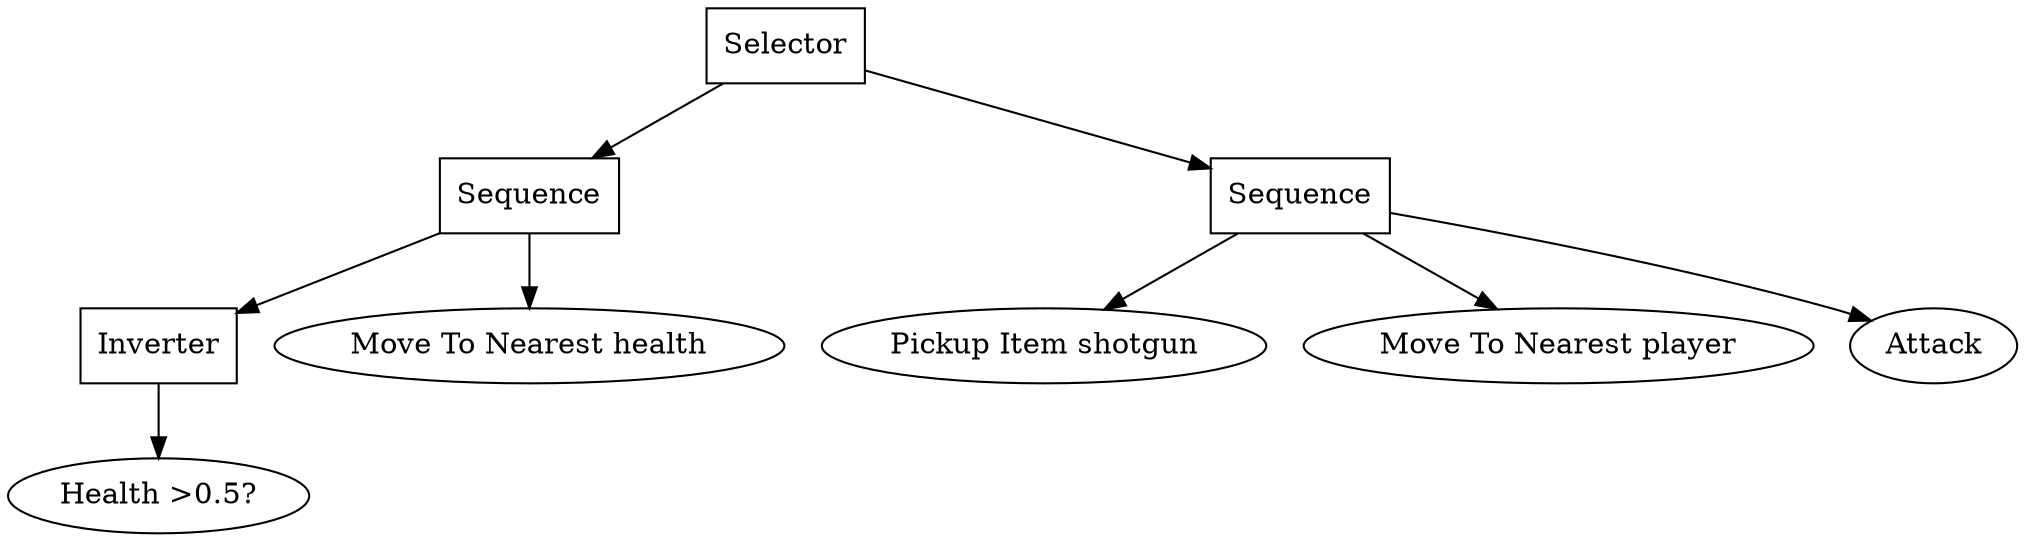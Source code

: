 digraph BehaviorTree {
	graph [_draw_="c 9 -#fffffe00 C 7 -#ffffff P 4 0 0 0 252 784 252 784 0 ",
		bb="0,0,784,252",
		xdotversion=1.6
	];
	node [label="\N"];
	Selector0	 [_draw_="c 7 -#000000 p 4 330.25 252 269.75 252 269.75 216 330.25 216 ",
		_ldraw_="F 14 11 -Times-Roman c 7 -#000000 T 300 230.3 0 45 8 -Selector ",
		height=0.5,
		label=Selector,
		pos="300,234",
		rank=same,
		shape=rectangle,
		width=0.84028];
	Sequence0	 [_draw_="c 7 -#000000 p 4 235 180 167 180 167 144 235 144 ",
		_ldraw_="F 14 11 -Times-Roman c 7 -#000000 T 201 158.3 0 52 8 -Sequence ",
		height=0.5,
		label=Sequence,
		pos="201,162",
		shape=rectangle,
		width=0.94444];
	Selector0 -> Sequence0	 [_draw_="c 7 -#000000 B 4 275.78 215.88 263.08 206.89 247.34 195.76 233.58 186.03 ",
		_hdraw_="S 5 -solid c 7 -#000000 C 7 -#000000 P 3 235.5 183.11 225.31 180.19 231.46 188.82 ",
		pos="e,225.31,180.19 275.78,215.88 263.08,206.89 247.34,195.76 233.58,186.03"];
	Sequence1	 [_draw_="c 7 -#000000 p 4 534 180 466 180 466 144 534 144 ",
		_ldraw_="F 14 11 -Times-Roman c 7 -#000000 T 500 158.3 0 52 8 -Sequence ",
		height=0.5,
		label=Sequence,
		pos="500,162",
		shape=rectangle,
		width=0.94444];
	Selector0 -> Sequence1	 [_draw_="c 7 -#000000 B 4 330.38 222.37 363.88 210.64 418.08 191.67 456.18 178.34 ",
		_hdraw_="S 5 -solid c 7 -#000000 C 7 -#000000 P 3 457.7 181.51 465.98 174.91 455.39 174.91 ",
		pos="e,465.98,174.91 330.38,222.37 363.88,210.64 418.08,191.67 456.18,178.34"];
	Inverter0	 [_draw_="c 7 -#000000 p 4 86.25 108 27.75 108 27.75 72 86.25 72 ",
		_ldraw_="F 14 11 -Times-Roman c 7 -#000000 T 57 86.3 0 43 8 -Inverter ",
		height=0.5,
		label=Inverter,
		pos="57,90",
		shape=rectangle,
		width=0.8125];
	Sequence0 -> Inverter0	 [_draw_="c 7 -#000000 B 4 166.87 144.41 145.48 134.01 117.85 120.58 95.64 109.79 ",
		_hdraw_="S 5 -solid c 7 -#000000 C 7 -#000000 P 3 97.02 106.56 86.5 105.34 93.96 112.86 ",
		pos="e,86.496,105.34 166.87,144.41 145.48,134.01 117.85,120.58 95.644,109.79"];
	MoveToNearest0	 [_draw_="c 7 -#000000 e 201 90 96.26 18 ",
		_ldraw_="F 14 11 -Times-Roman c 7 -#000000 T 201 86.3 0 133 22 -Move To Nearest health ",
		height=0.5,
		label="Move To Nearest health",
		pos="201,90",
		width=2.6784];
	Sequence0 -> MoveToNearest0	 [_draw_="c 7 -#000000 B 4 201 143.7 201 135.98 201 126.71 201 118.11 ",
		_hdraw_="S 5 -solid c 7 -#000000 C 7 -#000000 P 3 204.5 118.1 201 108.1 197.5 118.1 ",
		pos="e,201,108.1 201,143.7 201,135.98 201,126.71 201,118.11"];
	Health0	 [_draw_="c 7 -#000000 e 57 18 57.29 18 ",
		_ldraw_="F 14 11 -Times-Roman c 7 -#000000 T 57 14.3 0 72 12 -Health >0.5? ",
		height=0.5,
		label="Health >0.5?",
		pos="57,18",
		width=1.586];
	Inverter0 -> Health0	 [_draw_="c 7 -#000000 B 4 57 71.7 57 63.98 57 54.71 57 46.11 ",
		_hdraw_="S 5 -solid c 7 -#000000 C 7 -#000000 P 3 60.5 46.1 57 36.1 53.5 46.1 ",
		pos="e,57,36.104 57,71.697 57,63.983 57,54.712 57,46.112"];
	PickupItem0	 [_draw_="c 7 -#000000 e 400 90 84.24 18 ",
		_ldraw_="F 14 11 -Times-Roman c 7 -#000000 T 400 86.3 0 114 19 -Pickup Item shotgun ",
		height=0.5,
		label="Pickup Item shotgun",
		pos="400,90",
		width=2.3402];
	Sequence1 -> PickupItem0	 [_draw_="c 7 -#000000 B 4 475.54 143.88 462.42 134.69 446.09 123.26 431.98 113.38 ",
		_hdraw_="S 5 -solid c 7 -#000000 C 7 -#000000 P 3 433.72 110.33 423.52 107.47 429.71 116.07 ",
		pos="e,423.52,107.47 475.54,143.88 462.42,134.69 446.09,123.26 431.98,113.38"];
	MoveToNearest1	 [_draw_="c 7 -#000000 e 600 90 97.24 18 ",
		_ldraw_="F 14 11 -Times-Roman c 7 -#000000 T 600 86.3 0 134 22 -Move To Nearest player ",
		height=0.5,
		label="Move To Nearest player",
		pos="600,90",
		width=2.7013];
	Sequence1 -> MoveToNearest1	 [_draw_="c 7 -#000000 B 4 524.46 143.88 537.49 134.76 553.67 123.43 567.72 113.6 ",
		_hdraw_="S 5 -solid c 7 -#000000 C 7 -#000000 P 3 569.95 116.31 576.13 107.71 565.94 110.57 ",
		pos="e,576.13,107.71 524.46,143.88 537.49,134.76 553.67,123.43 567.72,113.6"];
	Attack0	 [_draw_="c 7 -#000000 e 750 90 34.17 18 ",
		_ldraw_="F 14 11 -Times-Roman c 7 -#000000 T 750 86.3 0 37 6 -Attack ",
		height=0.5,
		label=Attack,
		pos="750,90",
		width=0.95065];
	Sequence1 -> Attack0	 [_draw_="c 7 -#000000 B 7 534.25 153.48 575.41 144.15 646.39 127.11 706 108 708.61 107.16 711.3 106.25 713.99 105.3 ",
		_hdraw_="S 5 -solid c 7 -#000000 C 7 -#000000 P 3 715.47 108.49 723.65 101.75 713.06 101.92 ",
		pos="e,723.65,101.75 534.25,153.48 575.41,144.15 646.39,127.11 706,108 708.61,107.16 711.3,106.25 713.99,105.3"];
}
